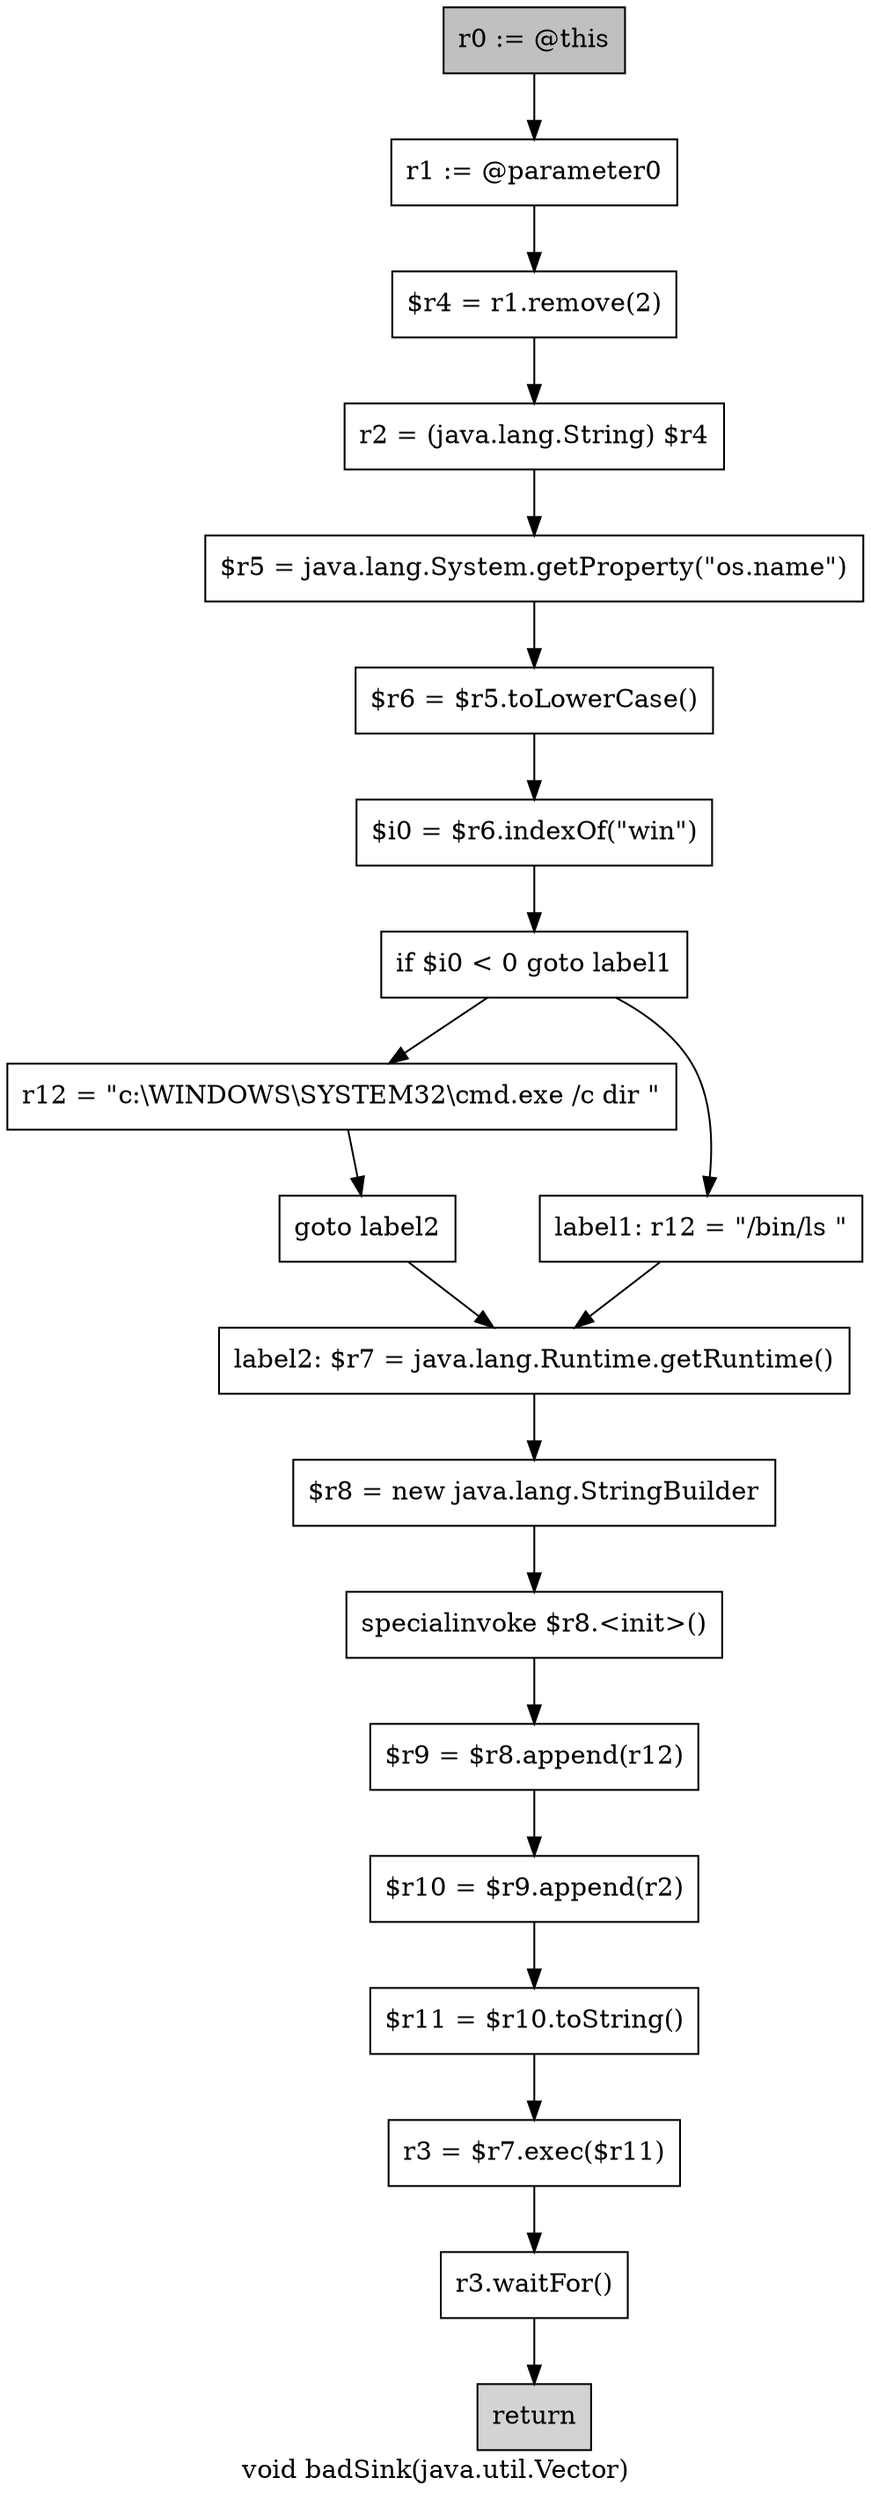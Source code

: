 digraph "void badSink(java.util.Vector)" {
    label="void badSink(java.util.Vector)";
    node [shape=box];
    "0" [style=filled,fillcolor=gray,label="r0 := @this",];
    "1" [label="r1 := @parameter0",];
    "0"->"1";
    "2" [label="$r4 = r1.remove(2)",];
    "1"->"2";
    "3" [label="r2 = (java.lang.String) $r4",];
    "2"->"3";
    "4" [label="$r5 = java.lang.System.getProperty(\"os.name\")",];
    "3"->"4";
    "5" [label="$r6 = $r5.toLowerCase()",];
    "4"->"5";
    "6" [label="$i0 = $r6.indexOf(\"win\")",];
    "5"->"6";
    "7" [label="if $i0 < 0 goto label1",];
    "6"->"7";
    "8" [label="r12 = \"c:\\WINDOWS\\SYSTEM32\\cmd.exe /c dir \"",];
    "7"->"8";
    "10" [label="label1: r12 = \"/bin/ls \"",];
    "7"->"10";
    "9" [label="goto label2",];
    "8"->"9";
    "11" [label="label2: $r7 = java.lang.Runtime.getRuntime()",];
    "9"->"11";
    "10"->"11";
    "12" [label="$r8 = new java.lang.StringBuilder",];
    "11"->"12";
    "13" [label="specialinvoke $r8.<init>()",];
    "12"->"13";
    "14" [label="$r9 = $r8.append(r12)",];
    "13"->"14";
    "15" [label="$r10 = $r9.append(r2)",];
    "14"->"15";
    "16" [label="$r11 = $r10.toString()",];
    "15"->"16";
    "17" [label="r3 = $r7.exec($r11)",];
    "16"->"17";
    "18" [label="r3.waitFor()",];
    "17"->"18";
    "19" [style=filled,fillcolor=lightgray,label="return",];
    "18"->"19";
}

